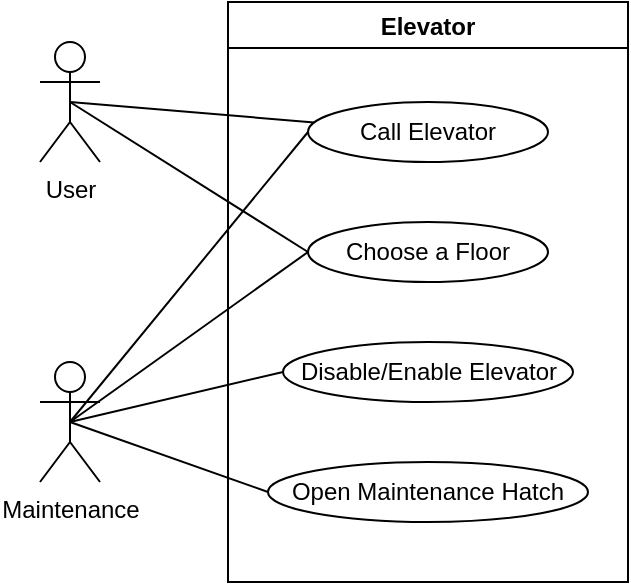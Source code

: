 <mxfile>
    <diagram id="q5MAIJp2gxT6aV0ShS8M" name="Page-1">
        <mxGraphModel dx="1088" dy="397" grid="1" gridSize="10" guides="1" tooltips="1" connect="1" arrows="1" fold="1" page="1" pageScale="1" pageWidth="827" pageHeight="1169" math="0" shadow="0">
            <root>
                <mxCell id="0"/>
                <mxCell id="1" parent="0"/>
                <mxCell id="IgK7sfxDjQNwS2CaVDCR-1" value="Elevator" style="swimlane;" parent="1" vertex="1">
                    <mxGeometry x="314" y="170" width="200" height="290" as="geometry"/>
                </mxCell>
                <mxCell id="IgK7sfxDjQNwS2CaVDCR-2" value="Call Elevator" style="ellipse;whiteSpace=wrap;html=1;" parent="IgK7sfxDjQNwS2CaVDCR-1" vertex="1">
                    <mxGeometry x="40" y="50" width="120" height="30" as="geometry"/>
                </mxCell>
                <mxCell id="IgK7sfxDjQNwS2CaVDCR-3" value="Choose a Floor" style="ellipse;whiteSpace=wrap;html=1;" parent="IgK7sfxDjQNwS2CaVDCR-1" vertex="1">
                    <mxGeometry x="40" y="110" width="120" height="30" as="geometry"/>
                </mxCell>
                <mxCell id="IgK7sfxDjQNwS2CaVDCR-4" value="Disable/Enable Elevator" style="ellipse;whiteSpace=wrap;html=1;" parent="IgK7sfxDjQNwS2CaVDCR-1" vertex="1">
                    <mxGeometry x="27.5" y="170" width="145" height="30" as="geometry"/>
                </mxCell>
                <mxCell id="IgK7sfxDjQNwS2CaVDCR-6" value="Open Maintenance Hatch" style="ellipse;whiteSpace=wrap;html=1;" parent="IgK7sfxDjQNwS2CaVDCR-1" vertex="1">
                    <mxGeometry x="20" y="230" width="160" height="30" as="geometry"/>
                </mxCell>
                <mxCell id="IgK7sfxDjQNwS2CaVDCR-9" style="rounded=0;orthogonalLoop=1;jettySize=auto;html=1;exitX=0.5;exitY=0.5;exitDx=0;exitDy=0;exitPerimeter=0;endArrow=none;endFill=0;" parent="1" source="IgK7sfxDjQNwS2CaVDCR-7" target="IgK7sfxDjQNwS2CaVDCR-2" edge="1">
                    <mxGeometry relative="1" as="geometry"/>
                </mxCell>
                <mxCell id="IgK7sfxDjQNwS2CaVDCR-10" style="edgeStyle=none;rounded=0;orthogonalLoop=1;jettySize=auto;html=1;exitX=0.5;exitY=0.5;exitDx=0;exitDy=0;exitPerimeter=0;entryX=0;entryY=0.5;entryDx=0;entryDy=0;endArrow=none;endFill=0;" parent="1" source="IgK7sfxDjQNwS2CaVDCR-7" target="IgK7sfxDjQNwS2CaVDCR-3" edge="1">
                    <mxGeometry relative="1" as="geometry"/>
                </mxCell>
                <mxCell id="IgK7sfxDjQNwS2CaVDCR-7" value="User" style="shape=umlActor;verticalLabelPosition=bottom;verticalAlign=top;html=1;outlineConnect=0;" parent="1" vertex="1">
                    <mxGeometry x="220" y="190" width="30" height="60" as="geometry"/>
                </mxCell>
                <mxCell id="IgK7sfxDjQNwS2CaVDCR-11" style="edgeStyle=none;rounded=0;orthogonalLoop=1;jettySize=auto;html=1;exitX=0.5;exitY=0.5;exitDx=0;exitDy=0;exitPerimeter=0;entryX=0;entryY=0.5;entryDx=0;entryDy=0;endArrow=none;endFill=0;" parent="1" source="IgK7sfxDjQNwS2CaVDCR-8" target="IgK7sfxDjQNwS2CaVDCR-2" edge="1">
                    <mxGeometry relative="1" as="geometry"/>
                </mxCell>
                <mxCell id="IgK7sfxDjQNwS2CaVDCR-12" style="edgeStyle=none;rounded=0;orthogonalLoop=1;jettySize=auto;html=1;exitX=0.5;exitY=0.5;exitDx=0;exitDy=0;exitPerimeter=0;entryX=0;entryY=0.5;entryDx=0;entryDy=0;endArrow=none;endFill=0;" parent="1" source="IgK7sfxDjQNwS2CaVDCR-8" target="IgK7sfxDjQNwS2CaVDCR-3" edge="1">
                    <mxGeometry relative="1" as="geometry"/>
                </mxCell>
                <mxCell id="IgK7sfxDjQNwS2CaVDCR-13" style="edgeStyle=none;rounded=0;orthogonalLoop=1;jettySize=auto;html=1;exitX=0.5;exitY=0.5;exitDx=0;exitDy=0;exitPerimeter=0;entryX=0;entryY=0.5;entryDx=0;entryDy=0;endArrow=none;endFill=0;" parent="1" source="IgK7sfxDjQNwS2CaVDCR-8" target="IgK7sfxDjQNwS2CaVDCR-4" edge="1">
                    <mxGeometry relative="1" as="geometry"/>
                </mxCell>
                <mxCell id="IgK7sfxDjQNwS2CaVDCR-14" style="edgeStyle=none;rounded=0;orthogonalLoop=1;jettySize=auto;html=1;exitX=0.5;exitY=0.5;exitDx=0;exitDy=0;exitPerimeter=0;entryX=0;entryY=0.5;entryDx=0;entryDy=0;endArrow=none;endFill=0;" parent="1" source="IgK7sfxDjQNwS2CaVDCR-8" target="IgK7sfxDjQNwS2CaVDCR-6" edge="1">
                    <mxGeometry relative="1" as="geometry"/>
                </mxCell>
                <mxCell id="IgK7sfxDjQNwS2CaVDCR-8" value="Maintenance" style="shape=umlActor;verticalLabelPosition=bottom;verticalAlign=top;html=1;outlineConnect=0;" parent="1" vertex="1">
                    <mxGeometry x="220" y="350" width="30" height="60" as="geometry"/>
                </mxCell>
            </root>
        </mxGraphModel>
    </diagram>
</mxfile>